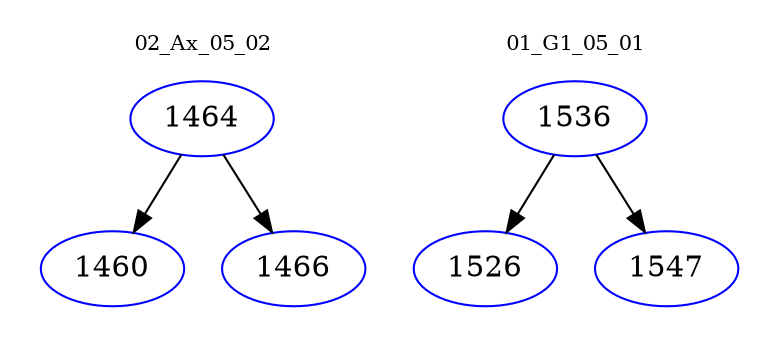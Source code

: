 digraph{
subgraph cluster_0 {
color = white
label = "02_Ax_05_02";
fontsize=10;
T0_1464 [label="1464", color="blue"]
T0_1464 -> T0_1460 [color="black"]
T0_1460 [label="1460", color="blue"]
T0_1464 -> T0_1466 [color="black"]
T0_1466 [label="1466", color="blue"]
}
subgraph cluster_1 {
color = white
label = "01_G1_05_01";
fontsize=10;
T1_1536 [label="1536", color="blue"]
T1_1536 -> T1_1526 [color="black"]
T1_1526 [label="1526", color="blue"]
T1_1536 -> T1_1547 [color="black"]
T1_1547 [label="1547", color="blue"]
}
}
